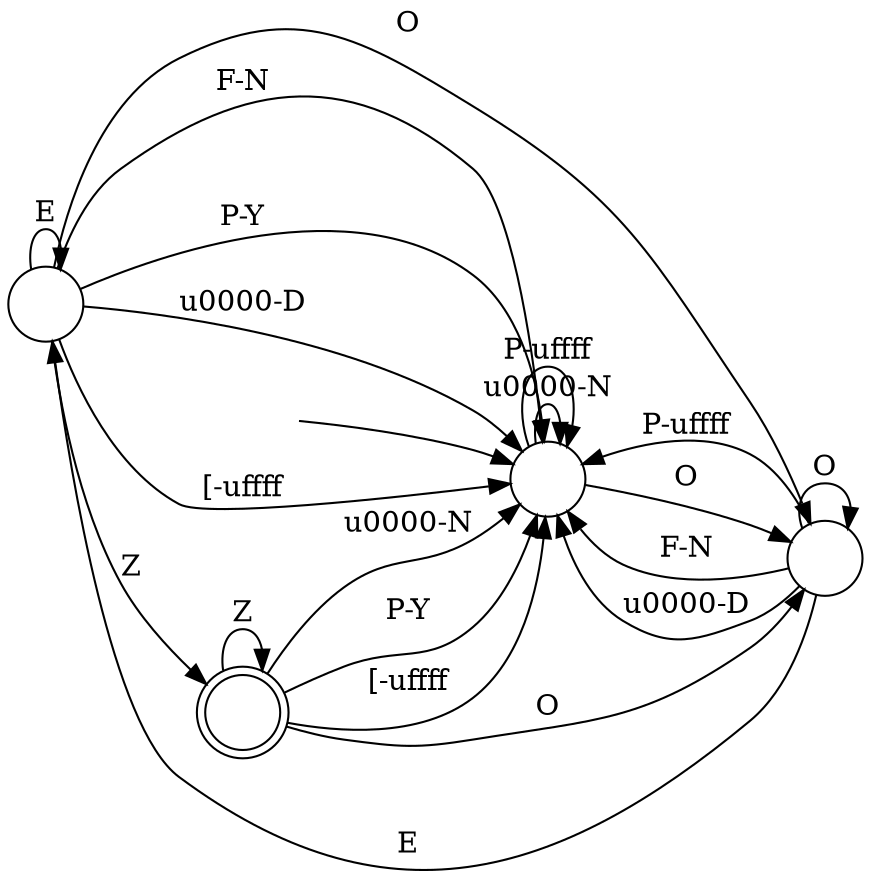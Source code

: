 digraph Automaton {
  rankdir = LR;
  0 [shape=circle,label=""];
  0 -> 1 [label="[-\uffff"]
  0 -> 2 [label="Z"]
  0 -> 1 [label="F-N"]
  0 -> 0 [label="E"]
  0 -> 1 [label="P-Y"]
  0 -> 3 [label="O"]
  0 -> 1 [label="\u0000-D"]
  1 [shape=circle,label=""];
  initial [shape=plaintext,label=""];
  initial -> 1
  1 -> 1 [label="\u0000-N"]
  1 -> 3 [label="O"]
  1 -> 1 [label="P-\uffff"]
  2 [shape=doublecircle,label=""];
  2 -> 1 [label="[-\uffff"]
  2 -> 2 [label="Z"]
  2 -> 1 [label="\u0000-N"]
  2 -> 1 [label="P-Y"]
  2 -> 3 [label="O"]
  3 [shape=circle,label=""];
  3 -> 1 [label="F-N"]
  3 -> 0 [label="E"]
  3 -> 3 [label="O"]
  3 -> 1 [label="\u0000-D"]
  3 -> 1 [label="P-\uffff"]
}
